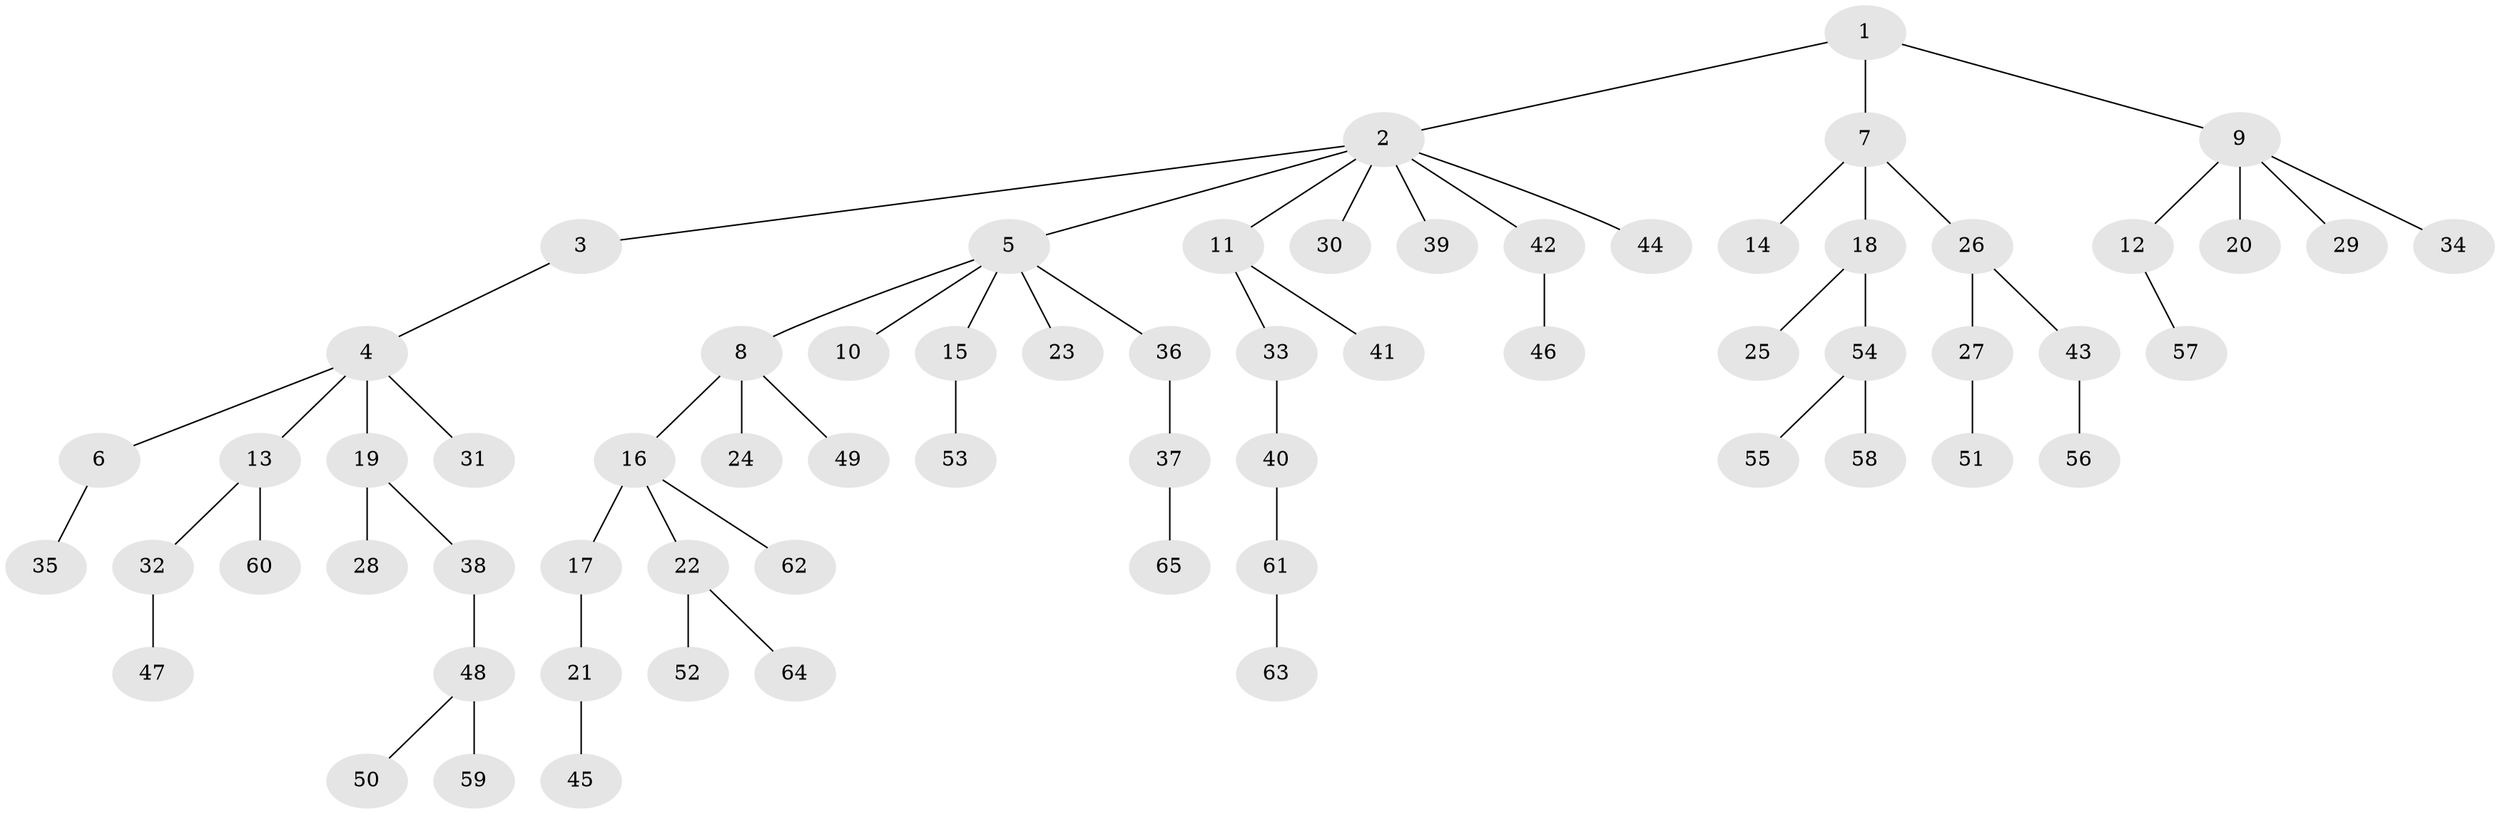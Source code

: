 // coarse degree distribution, {2: 0.2, 3: 0.25, 5: 0.05, 1: 0.5}
// Generated by graph-tools (version 1.1) at 2025/37/03/04/25 23:37:25]
// undirected, 65 vertices, 64 edges
graph export_dot {
  node [color=gray90,style=filled];
  1;
  2;
  3;
  4;
  5;
  6;
  7;
  8;
  9;
  10;
  11;
  12;
  13;
  14;
  15;
  16;
  17;
  18;
  19;
  20;
  21;
  22;
  23;
  24;
  25;
  26;
  27;
  28;
  29;
  30;
  31;
  32;
  33;
  34;
  35;
  36;
  37;
  38;
  39;
  40;
  41;
  42;
  43;
  44;
  45;
  46;
  47;
  48;
  49;
  50;
  51;
  52;
  53;
  54;
  55;
  56;
  57;
  58;
  59;
  60;
  61;
  62;
  63;
  64;
  65;
  1 -- 2;
  1 -- 7;
  1 -- 9;
  2 -- 3;
  2 -- 5;
  2 -- 11;
  2 -- 30;
  2 -- 39;
  2 -- 42;
  2 -- 44;
  3 -- 4;
  4 -- 6;
  4 -- 13;
  4 -- 19;
  4 -- 31;
  5 -- 8;
  5 -- 10;
  5 -- 15;
  5 -- 23;
  5 -- 36;
  6 -- 35;
  7 -- 14;
  7 -- 18;
  7 -- 26;
  8 -- 16;
  8 -- 24;
  8 -- 49;
  9 -- 12;
  9 -- 20;
  9 -- 29;
  9 -- 34;
  11 -- 33;
  11 -- 41;
  12 -- 57;
  13 -- 32;
  13 -- 60;
  15 -- 53;
  16 -- 17;
  16 -- 22;
  16 -- 62;
  17 -- 21;
  18 -- 25;
  18 -- 54;
  19 -- 28;
  19 -- 38;
  21 -- 45;
  22 -- 52;
  22 -- 64;
  26 -- 27;
  26 -- 43;
  27 -- 51;
  32 -- 47;
  33 -- 40;
  36 -- 37;
  37 -- 65;
  38 -- 48;
  40 -- 61;
  42 -- 46;
  43 -- 56;
  48 -- 50;
  48 -- 59;
  54 -- 55;
  54 -- 58;
  61 -- 63;
}

